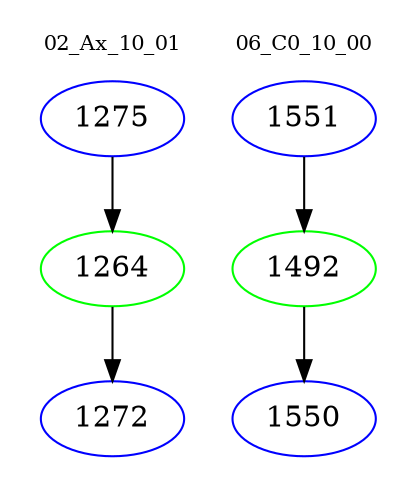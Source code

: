 digraph{
subgraph cluster_0 {
color = white
label = "02_Ax_10_01";
fontsize=10;
T0_1275 [label="1275", color="blue"]
T0_1275 -> T0_1264 [color="black"]
T0_1264 [label="1264", color="green"]
T0_1264 -> T0_1272 [color="black"]
T0_1272 [label="1272", color="blue"]
}
subgraph cluster_1 {
color = white
label = "06_C0_10_00";
fontsize=10;
T1_1551 [label="1551", color="blue"]
T1_1551 -> T1_1492 [color="black"]
T1_1492 [label="1492", color="green"]
T1_1492 -> T1_1550 [color="black"]
T1_1550 [label="1550", color="blue"]
}
}
